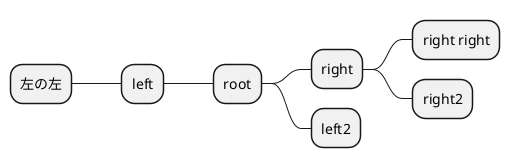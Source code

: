 @startmindmap

+ root
++ right
+++ right right
*** right2

left side
** left
*** 左の左
++ left2

@endmindmap